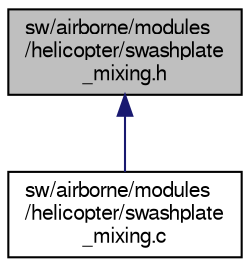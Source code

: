 digraph "sw/airborne/modules/helicopter/swashplate_mixing.h"
{
  edge [fontname="FreeSans",fontsize="10",labelfontname="FreeSans",labelfontsize="10"];
  node [fontname="FreeSans",fontsize="10",shape=record];
  Node1 [label="sw/airborne/modules\l/helicopter/swashplate\l_mixing.h",height=0.2,width=0.4,color="black", fillcolor="grey75", style="filled", fontcolor="black"];
  Node1 -> Node2 [dir="back",color="midnightblue",fontsize="10",style="solid",fontname="FreeSans"];
  Node2 [label="sw/airborne/modules\l/helicopter/swashplate\l_mixing.c",height=0.2,width=0.4,color="black", fillcolor="white", style="filled",URL="$swashplate__mixing_8c.html"];
}
